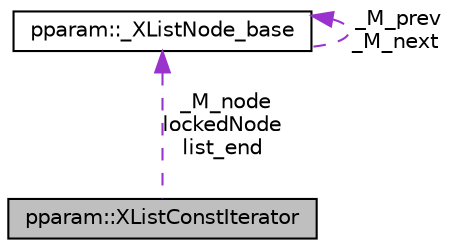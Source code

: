 digraph "pparam::XListConstIterator"
{
 // LATEX_PDF_SIZE
  edge [fontname="Helvetica",fontsize="10",labelfontname="Helvetica",labelfontsize="10"];
  node [fontname="Helvetica",fontsize="10",shape=record];
  Node1 [label="pparam::XListConstIterator",height=0.2,width=0.4,color="black", fillcolor="grey75", style="filled", fontcolor="black",tooltip="const itarator for XList."];
  Node2 -> Node1 [dir="back",color="darkorchid3",fontsize="10",style="dashed",label=" _M_node\nlockedNode\nlist_end" ,fontname="Helvetica"];
  Node2 [label="pparam::_XListNode_base",height=0.2,width=0.4,color="black", fillcolor="white", style="filled",URL="$classpparam_1_1__XListNode__base.html",tooltip=" "];
  Node2 -> Node2 [dir="back",color="darkorchid3",fontsize="10",style="dashed",label=" _M_prev\n_M_next" ,fontname="Helvetica"];
}
